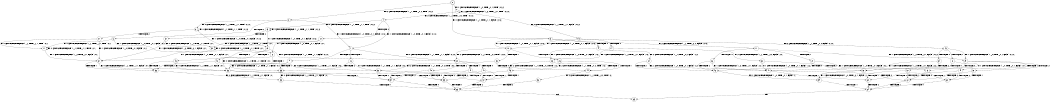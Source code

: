 digraph BCG {
size = "7, 10.5";
center = TRUE;
node [shape = circle];
0 [peripheries = 2];
0 -> 1 [label = "EX !1 !ATOMIC_EXCH_BRANCH (1, +0, TRUE, +0, 1, TRUE) !:0:1:2:"];
0 -> 2 [label = "EX !2 !ATOMIC_EXCH_BRANCH (1, +1, TRUE, +0, 2, TRUE) !:0:1:2:"];
0 -> 3 [label = "EX !0 !ATOMIC_EXCH_BRANCH (1, +1, TRUE, +1, 1, FALSE) !:0:1:2:"];
1 -> 4 [label = "EX !2 !ATOMIC_EXCH_BRANCH (1, +1, TRUE, +0, 2, TRUE) !:0:1:2:"];
1 -> 5 [label = "EX !0 !ATOMIC_EXCH_BRANCH (1, +1, TRUE, +1, 1, FALSE) !:0:1:2:"];
1 -> 1 [label = "EX !1 !ATOMIC_EXCH_BRANCH (1, +0, TRUE, +0, 1, TRUE) !:0:1:2:"];
2 -> 6 [label = "TERMINATE !2"];
2 -> 7 [label = "EX !1 !ATOMIC_EXCH_BRANCH (1, +0, TRUE, +0, 1, FALSE) !:0:1:2:"];
2 -> 8 [label = "EX !0 !ATOMIC_EXCH_BRANCH (1, +1, TRUE, +1, 1, TRUE) !:0:1:2:"];
3 -> 9 [label = "TERMINATE !0"];
3 -> 10 [label = "EX !1 !ATOMIC_EXCH_BRANCH (1, +0, TRUE, +0, 1, FALSE) !:0:1:2:"];
3 -> 11 [label = "EX !2 !ATOMIC_EXCH_BRANCH (1, +1, TRUE, +0, 2, FALSE) !:0:1:2:"];
4 -> 12 [label = "TERMINATE !2"];
4 -> 13 [label = "EX !0 !ATOMIC_EXCH_BRANCH (1, +1, TRUE, +1, 1, TRUE) !:0:1:2:"];
4 -> 7 [label = "EX !1 !ATOMIC_EXCH_BRANCH (1, +0, TRUE, +0, 1, FALSE) !:0:1:2:"];
5 -> 14 [label = "TERMINATE !0"];
5 -> 15 [label = "EX !2 !ATOMIC_EXCH_BRANCH (1, +1, TRUE, +0, 2, FALSE) !:0:1:2:"];
5 -> 10 [label = "EX !1 !ATOMIC_EXCH_BRANCH (1, +0, TRUE, +0, 1, FALSE) !:0:1:2:"];
6 -> 16 [label = "EX !1 !ATOMIC_EXCH_BRANCH (1, +0, TRUE, +0, 1, FALSE) !:0:1:"];
6 -> 17 [label = "EX !0 !ATOMIC_EXCH_BRANCH (1, +1, TRUE, +1, 1, TRUE) !:0:1:"];
7 -> 18 [label = "TERMINATE !1"];
7 -> 19 [label = "TERMINATE !2"];
7 -> 20 [label = "EX !0 !ATOMIC_EXCH_BRANCH (1, +1, TRUE, +1, 1, FALSE) !:0:1:2:"];
8 -> 21 [label = "TERMINATE !2"];
8 -> 22 [label = "EX !1 !ATOMIC_EXCH_BRANCH (1, +0, TRUE, +0, 1, FALSE) !:0:1:2:"];
8 -> 8 [label = "EX !0 !ATOMIC_EXCH_BRANCH (1, +1, TRUE, +1, 1, TRUE) !:0:1:2:"];
9 -> 23 [label = "EX !1 !ATOMIC_EXCH_BRANCH (1, +0, TRUE, +0, 1, FALSE) !:1:2:"];
9 -> 24 [label = "EX !2 !ATOMIC_EXCH_BRANCH (1, +1, TRUE, +0, 2, FALSE) !:1:2:"];
10 -> 25 [label = "TERMINATE !1"];
10 -> 26 [label = "TERMINATE !0"];
10 -> 20 [label = "EX !2 !ATOMIC_EXCH_BRANCH (1, +1, TRUE, +0, 2, TRUE) !:0:1:2:"];
11 -> 27 [label = "TERMINATE !2"];
11 -> 28 [label = "TERMINATE !0"];
11 -> 29 [label = "EX !1 !ATOMIC_EXCH_BRANCH (1, +0, TRUE, +0, 1, FALSE) !:0:1:2:"];
12 -> 30 [label = "EX !0 !ATOMIC_EXCH_BRANCH (1, +1, TRUE, +1, 1, TRUE) !:0:1:"];
12 -> 16 [label = "EX !1 !ATOMIC_EXCH_BRANCH (1, +0, TRUE, +0, 1, FALSE) !:0:1:"];
13 -> 31 [label = "TERMINATE !2"];
13 -> 22 [label = "EX !1 !ATOMIC_EXCH_BRANCH (1, +0, TRUE, +0, 1, FALSE) !:0:1:2:"];
13 -> 13 [label = "EX !0 !ATOMIC_EXCH_BRANCH (1, +1, TRUE, +1, 1, TRUE) !:0:1:2:"];
14 -> 32 [label = "EX !2 !ATOMIC_EXCH_BRANCH (1, +1, TRUE, +0, 2, FALSE) !:1:2:"];
14 -> 23 [label = "EX !1 !ATOMIC_EXCH_BRANCH (1, +0, TRUE, +0, 1, FALSE) !:1:2:"];
15 -> 33 [label = "TERMINATE !2"];
15 -> 34 [label = "TERMINATE !0"];
15 -> 29 [label = "EX !1 !ATOMIC_EXCH_BRANCH (1, +0, TRUE, +0, 1, FALSE) !:0:1:2:"];
16 -> 35 [label = "TERMINATE !1"];
16 -> 36 [label = "EX !0 !ATOMIC_EXCH_BRANCH (1, +1, TRUE, +1, 1, FALSE) !:0:1:"];
17 -> 37 [label = "EX !1 !ATOMIC_EXCH_BRANCH (1, +0, TRUE, +0, 1, FALSE) !:0:1:"];
17 -> 17 [label = "EX !0 !ATOMIC_EXCH_BRANCH (1, +1, TRUE, +1, 1, TRUE) !:0:1:"];
18 -> 35 [label = "TERMINATE !2"];
18 -> 38 [label = "EX !0 !ATOMIC_EXCH_BRANCH (1, +1, TRUE, +1, 1, FALSE) !:0:2:"];
19 -> 35 [label = "TERMINATE !1"];
19 -> 36 [label = "EX !0 !ATOMIC_EXCH_BRANCH (1, +1, TRUE, +1, 1, FALSE) !:0:1:"];
20 -> 39 [label = "TERMINATE !1"];
20 -> 40 [label = "TERMINATE !2"];
20 -> 41 [label = "TERMINATE !0"];
21 -> 37 [label = "EX !1 !ATOMIC_EXCH_BRANCH (1, +0, TRUE, +0, 1, FALSE) !:0:1:"];
21 -> 17 [label = "EX !0 !ATOMIC_EXCH_BRANCH (1, +1, TRUE, +1, 1, TRUE) !:0:1:"];
22 -> 42 [label = "TERMINATE !1"];
22 -> 43 [label = "TERMINATE !2"];
22 -> 20 [label = "EX !0 !ATOMIC_EXCH_BRANCH (1, +1, TRUE, +1, 1, FALSE) !:0:1:2:"];
23 -> 44 [label = "TERMINATE !1"];
23 -> 45 [label = "EX !2 !ATOMIC_EXCH_BRANCH (1, +1, TRUE, +0, 2, TRUE) !:1:2:"];
24 -> 46 [label = "TERMINATE !2"];
24 -> 47 [label = "EX !1 !ATOMIC_EXCH_BRANCH (1, +0, TRUE, +0, 1, FALSE) !:1:2:"];
25 -> 44 [label = "TERMINATE !0"];
25 -> 38 [label = "EX !2 !ATOMIC_EXCH_BRANCH (1, +1, TRUE, +0, 2, TRUE) !:0:2:"];
26 -> 44 [label = "TERMINATE !1"];
26 -> 45 [label = "EX !2 !ATOMIC_EXCH_BRANCH (1, +1, TRUE, +0, 2, TRUE) !:1:2:"];
27 -> 46 [label = "TERMINATE !0"];
27 -> 48 [label = "EX !1 !ATOMIC_EXCH_BRANCH (1, +0, TRUE, +0, 1, FALSE) !:0:1:"];
28 -> 46 [label = "TERMINATE !2"];
28 -> 47 [label = "EX !1 !ATOMIC_EXCH_BRANCH (1, +0, TRUE, +0, 1, FALSE) !:1:2:"];
29 -> 49 [label = "TERMINATE !1"];
29 -> 50 [label = "TERMINATE !2"];
29 -> 51 [label = "TERMINATE !0"];
30 -> 37 [label = "EX !1 !ATOMIC_EXCH_BRANCH (1, +0, TRUE, +0, 1, FALSE) !:0:1:"];
30 -> 30 [label = "EX !0 !ATOMIC_EXCH_BRANCH (1, +1, TRUE, +1, 1, TRUE) !:0:1:"];
31 -> 37 [label = "EX !1 !ATOMIC_EXCH_BRANCH (1, +0, TRUE, +0, 1, FALSE) !:0:1:"];
31 -> 30 [label = "EX !0 !ATOMIC_EXCH_BRANCH (1, +1, TRUE, +1, 1, TRUE) !:0:1:"];
32 -> 52 [label = "TERMINATE !2"];
32 -> 47 [label = "EX !1 !ATOMIC_EXCH_BRANCH (1, +0, TRUE, +0, 1, FALSE) !:1:2:"];
33 -> 52 [label = "TERMINATE !0"];
33 -> 48 [label = "EX !1 !ATOMIC_EXCH_BRANCH (1, +0, TRUE, +0, 1, FALSE) !:0:1:"];
34 -> 52 [label = "TERMINATE !2"];
34 -> 47 [label = "EX !1 !ATOMIC_EXCH_BRANCH (1, +0, TRUE, +0, 1, FALSE) !:1:2:"];
35 -> 53 [label = "EX !0 !ATOMIC_EXCH_BRANCH (1, +1, TRUE, +1, 1, FALSE) !:0:"];
36 -> 54 [label = "TERMINATE !1"];
36 -> 55 [label = "TERMINATE !0"];
37 -> 56 [label = "TERMINATE !1"];
37 -> 36 [label = "EX !0 !ATOMIC_EXCH_BRANCH (1, +1, TRUE, +1, 1, FALSE) !:0:1:"];
38 -> 54 [label = "TERMINATE !2"];
38 -> 57 [label = "TERMINATE !0"];
39 -> 54 [label = "TERMINATE !2"];
39 -> 57 [label = "TERMINATE !0"];
40 -> 54 [label = "TERMINATE !1"];
40 -> 55 [label = "TERMINATE !0"];
41 -> 57 [label = "TERMINATE !1"];
41 -> 55 [label = "TERMINATE !2"];
42 -> 56 [label = "TERMINATE !2"];
42 -> 38 [label = "EX !0 !ATOMIC_EXCH_BRANCH (1, +1, TRUE, +1, 1, FALSE) !:0:2:"];
43 -> 56 [label = "TERMINATE !1"];
43 -> 36 [label = "EX !0 !ATOMIC_EXCH_BRANCH (1, +1, TRUE, +1, 1, FALSE) !:0:1:"];
44 -> 58 [label = "EX !2 !ATOMIC_EXCH_BRANCH (1, +1, TRUE, +0, 2, TRUE) !:2:"];
45 -> 57 [label = "TERMINATE !1"];
45 -> 55 [label = "TERMINATE !2"];
46 -> 59 [label = "EX !1 !ATOMIC_EXCH_BRANCH (1, +0, TRUE, +0, 1, FALSE) !:1:"];
47 -> 60 [label = "TERMINATE !1"];
47 -> 61 [label = "TERMINATE !2"];
48 -> 62 [label = "TERMINATE !1"];
48 -> 61 [label = "TERMINATE !0"];
49 -> 62 [label = "TERMINATE !2"];
49 -> 60 [label = "TERMINATE !0"];
50 -> 62 [label = "TERMINATE !1"];
50 -> 61 [label = "TERMINATE !0"];
51 -> 60 [label = "TERMINATE !1"];
51 -> 61 [label = "TERMINATE !2"];
52 -> 59 [label = "EX !1 !ATOMIC_EXCH_BRANCH (1, +0, TRUE, +0, 1, FALSE) !:1:"];
53 -> 63 [label = "TERMINATE !0"];
54 -> 63 [label = "TERMINATE !0"];
55 -> 63 [label = "TERMINATE !1"];
56 -> 53 [label = "EX !0 !ATOMIC_EXCH_BRANCH (1, +1, TRUE, +1, 1, FALSE) !:0:"];
57 -> 63 [label = "TERMINATE !2"];
58 -> 63 [label = "TERMINATE !2"];
59 -> 64 [label = "TERMINATE !1"];
60 -> 64 [label = "TERMINATE !2"];
61 -> 64 [label = "TERMINATE !1"];
62 -> 64 [label = "TERMINATE !0"];
63 -> 65 [label = "exit"];
64 -> 65 [label = "exit"];
}
